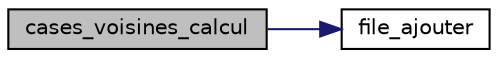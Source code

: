 digraph "cases_voisines_calcul"
{
 // INTERACTIVE_SVG=YES
  bgcolor="transparent";
  edge [fontname="Helvetica",fontsize="10",labelfontname="Helvetica",labelfontsize="10"];
  node [fontname="Helvetica",fontsize="10",shape=record];
  rankdir="LR";
  Node1 [label="cases_voisines_calcul",height=0.2,width=0.4,color="black", fillcolor="grey75", style="filled", fontcolor="black"];
  Node1 -> Node2 [color="midnightblue",fontsize="10",style="solid"];
  Node2 [label="file_ajouter",height=0.2,width=0.4,color="black",URL="$file_8c.html#a9a4198b0c69187d42420b80f3e5b8d62"];
}
